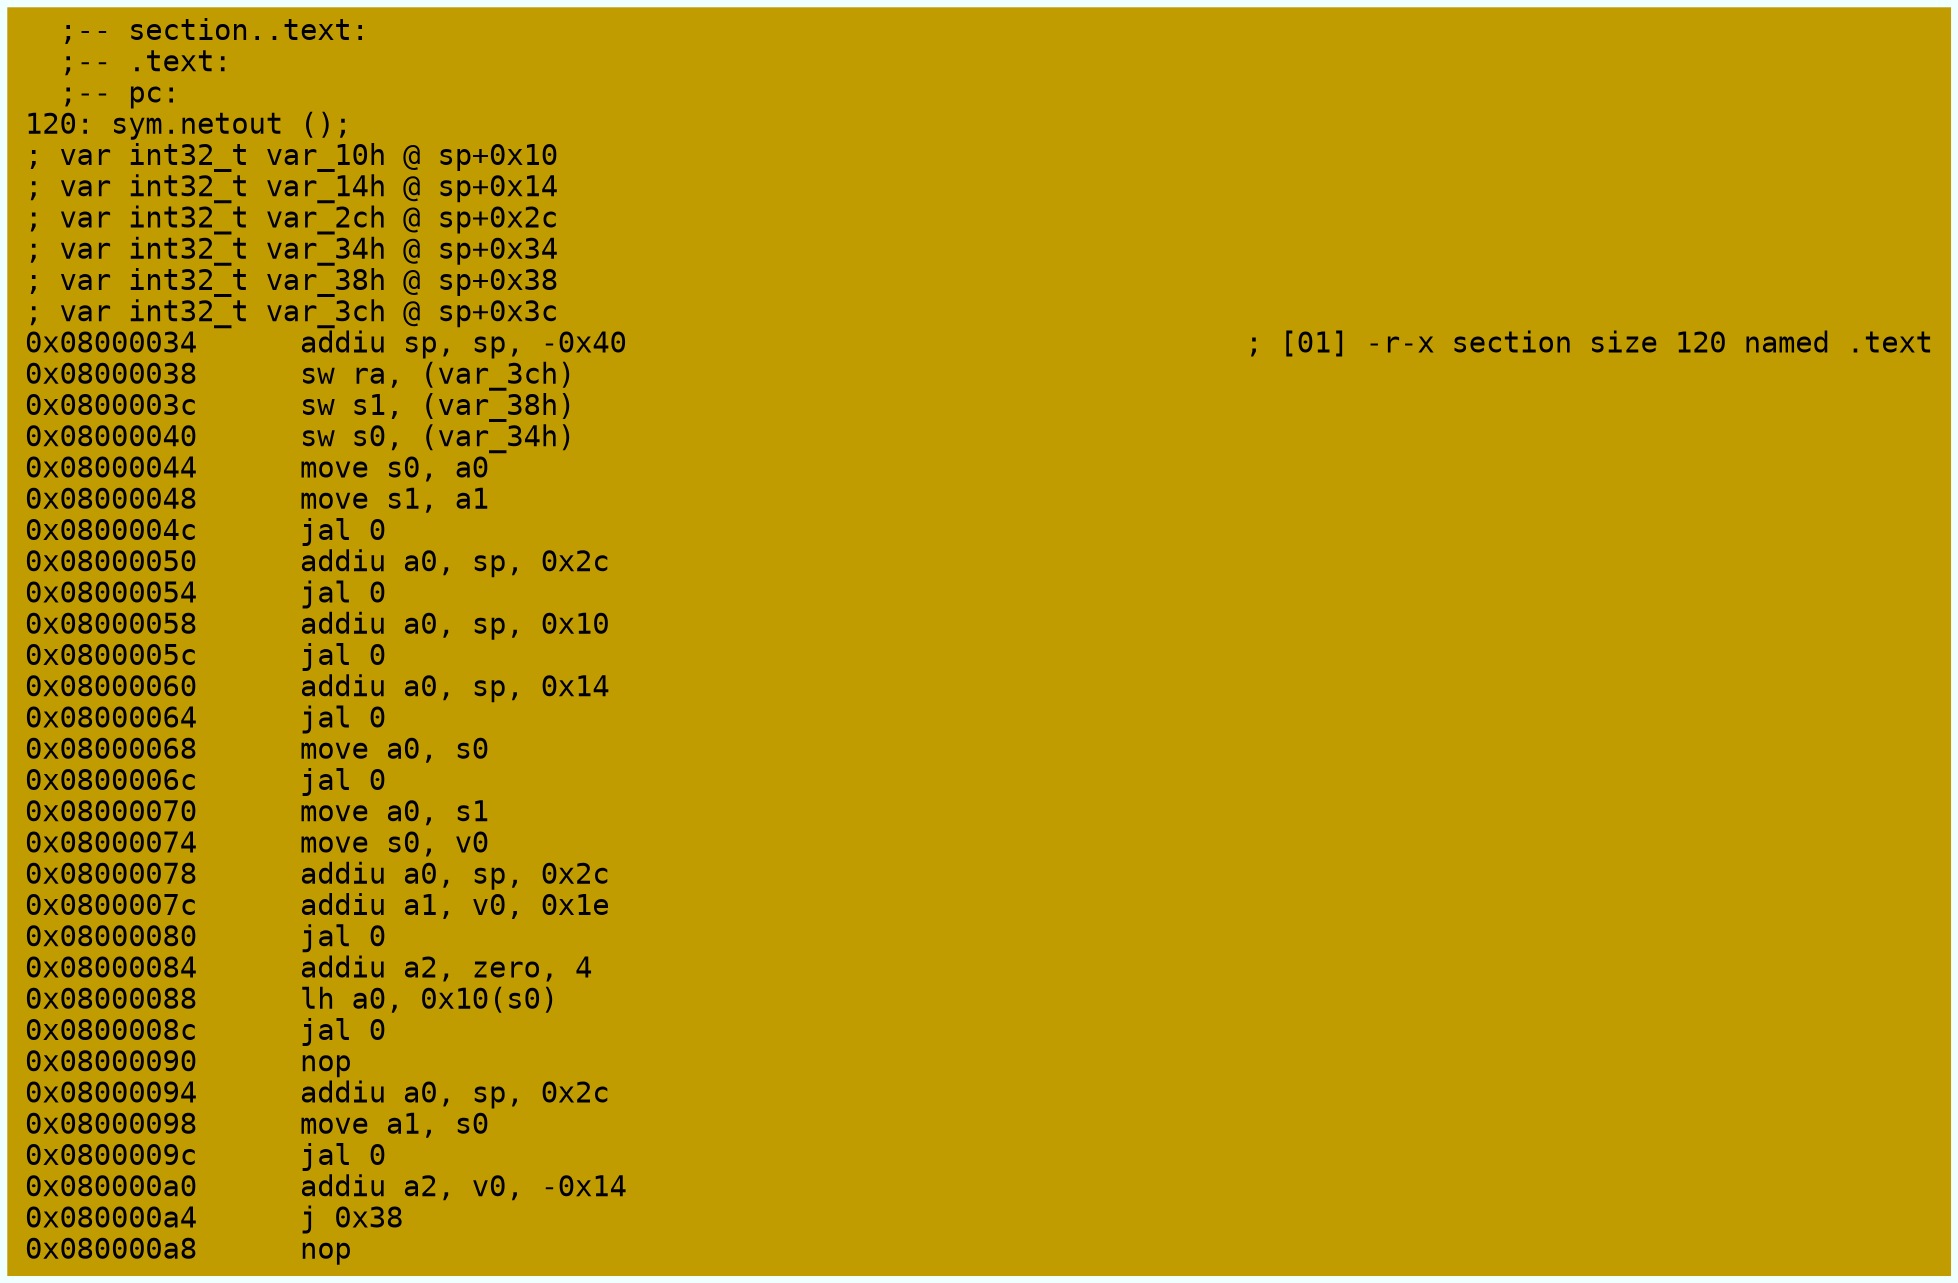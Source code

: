 digraph code {
	graph [bgcolor=azure fontsize=8 fontname="Courier" splines="ortho"];
	node [fillcolor=gray style=filled shape=box];
	edge [arrowhead="normal"];
	"0x08000034" [URL="sym.netout/0x08000034", fillcolor="#c19c00",color="#c19c00", fontname="Courier",label="  ;-- section..text:\l  ;-- .text:\l  ;-- pc:\l120: sym.netout ();\l; var int32_t var_10h @ sp+0x10\l; var int32_t var_14h @ sp+0x14\l; var int32_t var_2ch @ sp+0x2c\l; var int32_t var_34h @ sp+0x34\l; var int32_t var_38h @ sp+0x38\l; var int32_t var_3ch @ sp+0x3c\l0x08000034      addiu sp, sp, -0x40                                    ; [01] -r-x section size 120 named .text\l0x08000038      sw ra, (var_3ch)\l0x0800003c      sw s1, (var_38h)\l0x08000040      sw s0, (var_34h)\l0x08000044      move s0, a0\l0x08000048      move s1, a1\l0x0800004c      jal 0\l0x08000050      addiu a0, sp, 0x2c\l0x08000054      jal 0\l0x08000058      addiu a0, sp, 0x10\l0x0800005c      jal 0\l0x08000060      addiu a0, sp, 0x14\l0x08000064      jal 0\l0x08000068      move a0, s0\l0x0800006c      jal 0\l0x08000070      move a0, s1\l0x08000074      move s0, v0\l0x08000078      addiu a0, sp, 0x2c\l0x0800007c      addiu a1, v0, 0x1e\l0x08000080      jal 0\l0x08000084      addiu a2, zero, 4\l0x08000088      lh a0, 0x10(s0)\l0x0800008c      jal 0\l0x08000090      nop\l0x08000094      addiu a0, sp, 0x2c\l0x08000098      move a1, s0\l0x0800009c      jal 0\l0x080000a0      addiu a2, v0, -0x14\l0x080000a4      j 0x38\l0x080000a8      nop\l"]
}
